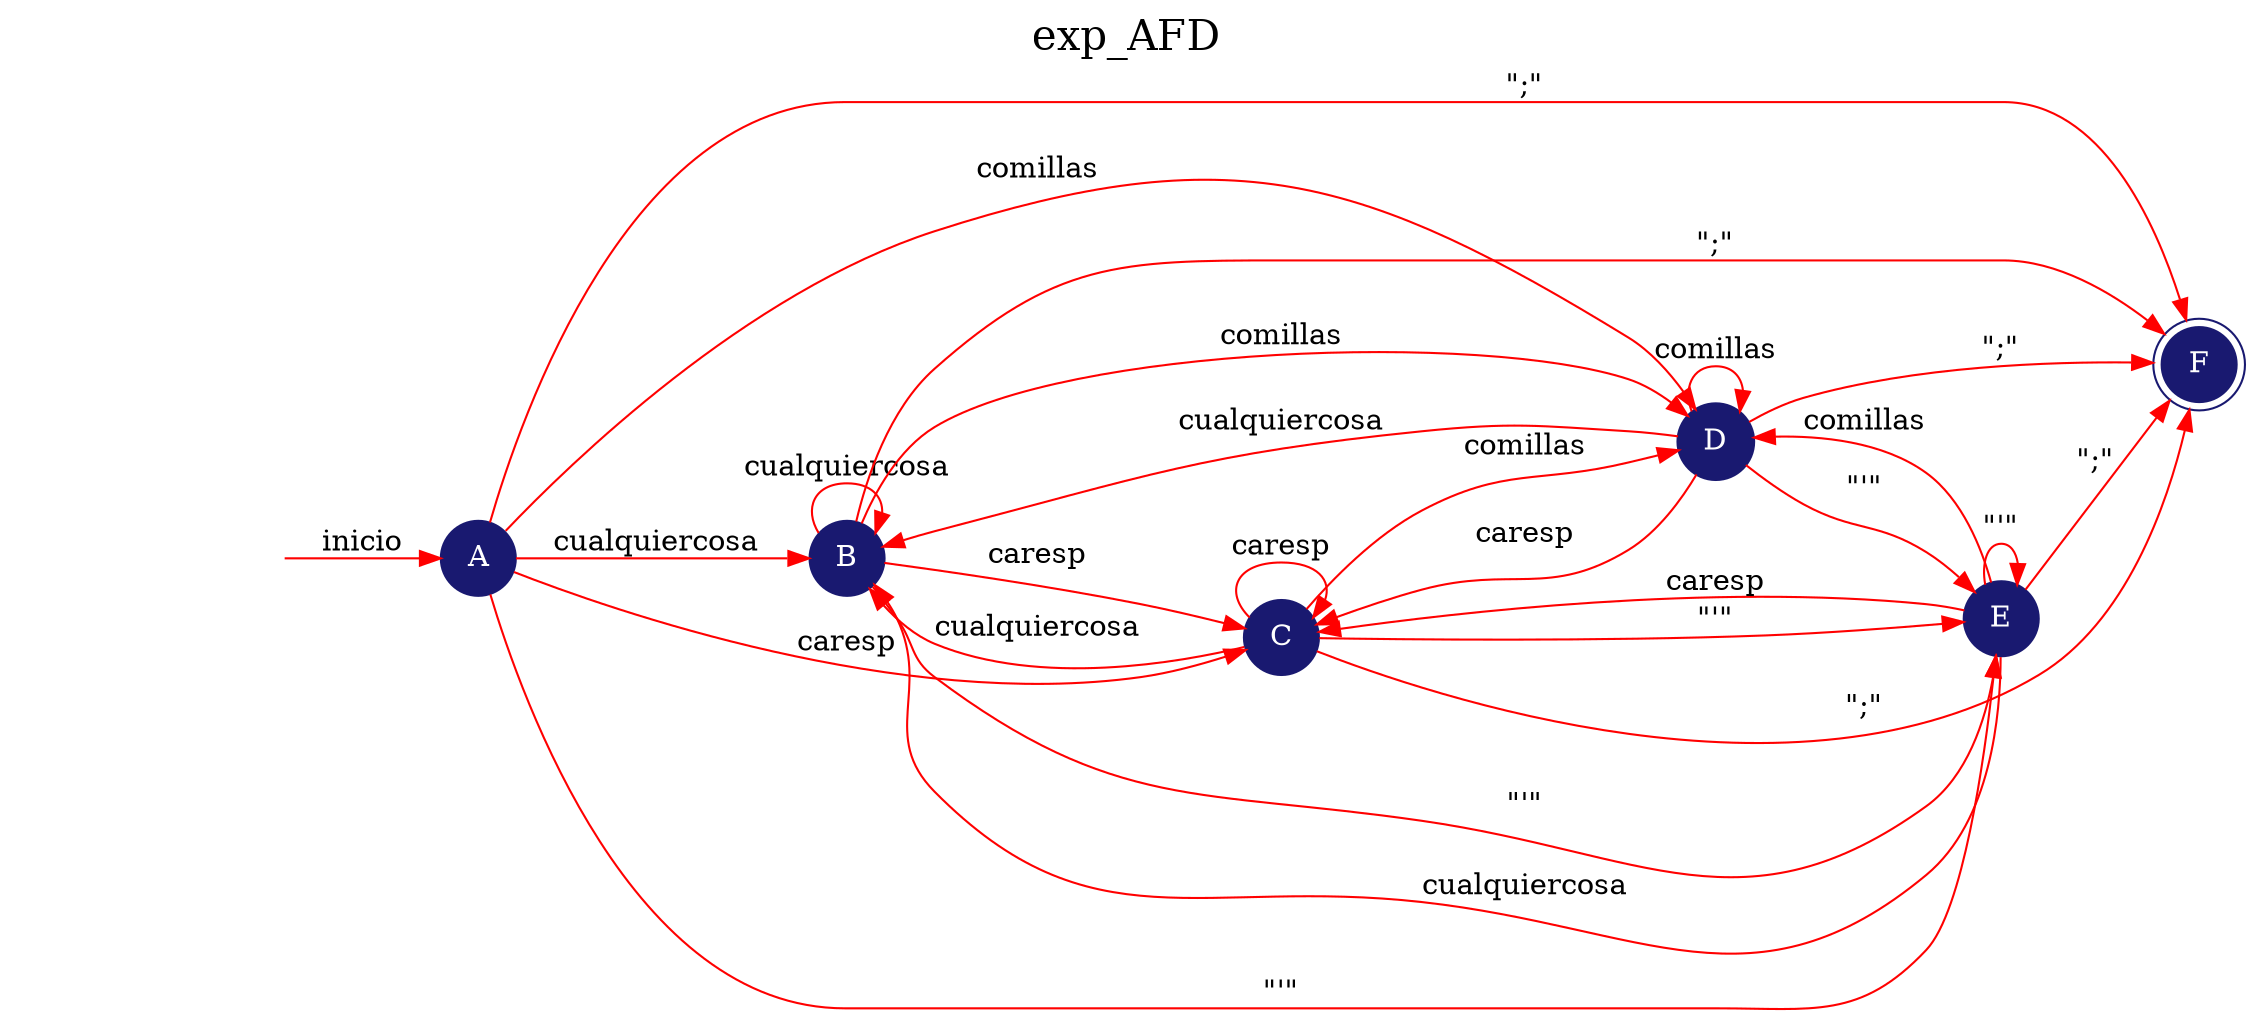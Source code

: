 digraph exp_AFD {
	rankdir=LR;
	graph [label="exp_AFD", labelloc=t, fontsize=20]; 
	node [style = filled,color = mediumseagreen];
	node [shape=circle];
	node [color=midnightblue,fontcolor=white];
	edge [color=red];
	secret_node [style=invis];
	secret_node -> A [label="inicio"];

	A->B [label="cualquiercosa"];

	A->C [label="caresp"];

	A->D [label="comillas"];

	A->E [label="\"'\""];

	A->F [label="\";\""];

	B->B [label="cualquiercosa"];

	B->C [label="caresp"];

	B->D [label="comillas"];

	B->E [label="\"'\""];

	B->F [label="\";\""];

	C->B [label="cualquiercosa"];

	C->C [label="caresp"];

	C->D [label="comillas"];

	C->E [label="\"'\""];

	C->F [label="\";\""];

	D->B [label="cualquiercosa"];

	D->C [label="caresp"];

	D->D [label="comillas"];

	D->E [label="\"'\""];

	D->F [label="\";\""];

	E->B [label="cualquiercosa"];

	E->C [label="caresp"];

	E->D [label="comillas"];

	E->E [label="\"'\""];

	E->F [label="\";\""];

	F[shape=doublecircle];
 }
